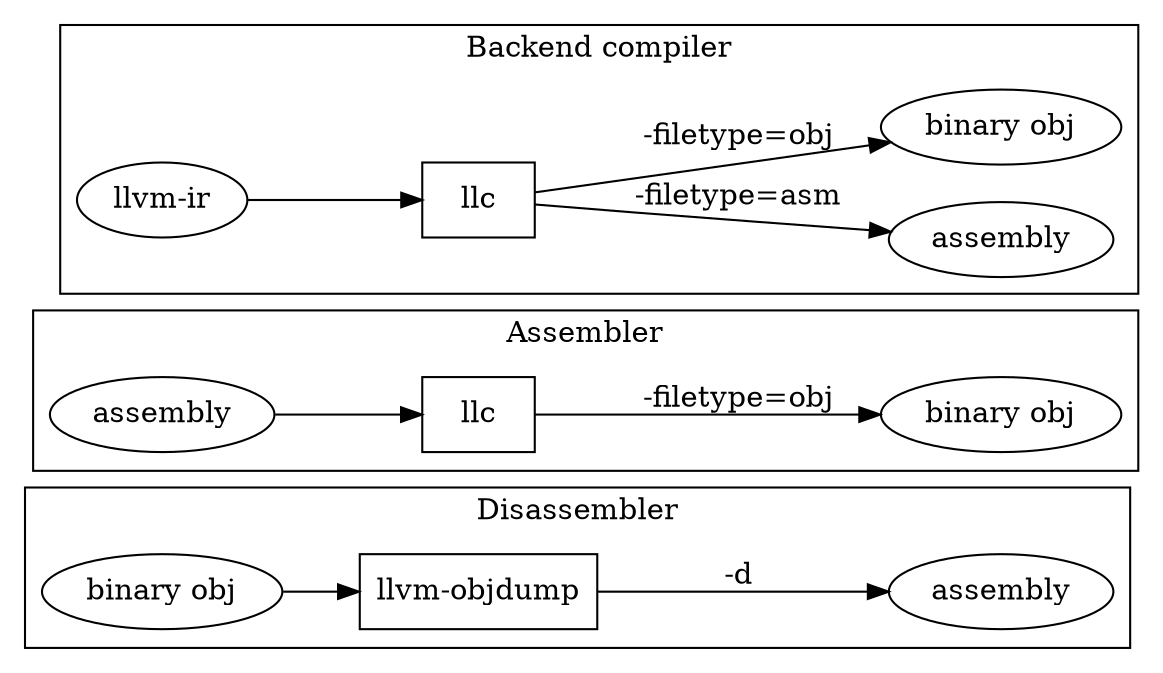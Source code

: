 digraph G {
  rankdir=LR;
  subgraph clusterDisa {
    label = "Disassembler";
    objdump [label="llvm-objdump", shape=record];
    obj_dis [label="binary obj"];
    asm_dis [label="assembly"];
    obj_dis -> objdump;
    objdump -> asm_dis [label="-d"];
  }
  subgraph clusterAsm {
    label = "Assembler";
    llc_asm [label="llc", shape=record];
    asm_asm [label="assembly"];
    obj_asm [label="binary obj"];
    asm_asm -> llc_asm;
    llc_asm -> obj_asm [label="-filetype=obj"];
  }
  subgraph clusterLlc {
    label = "Backend compiler";
    llc_llc [label="llc", shape=record];
    asm_llc [label="assembly"];
    obj_llc [label="binary obj"];
    "llvm-ir" -> llc_llc;
    llc_llc -> asm_llc [label="-filetype=asm"];
    llc_llc -> obj_llc [label="-filetype=obj"];
  }
}
